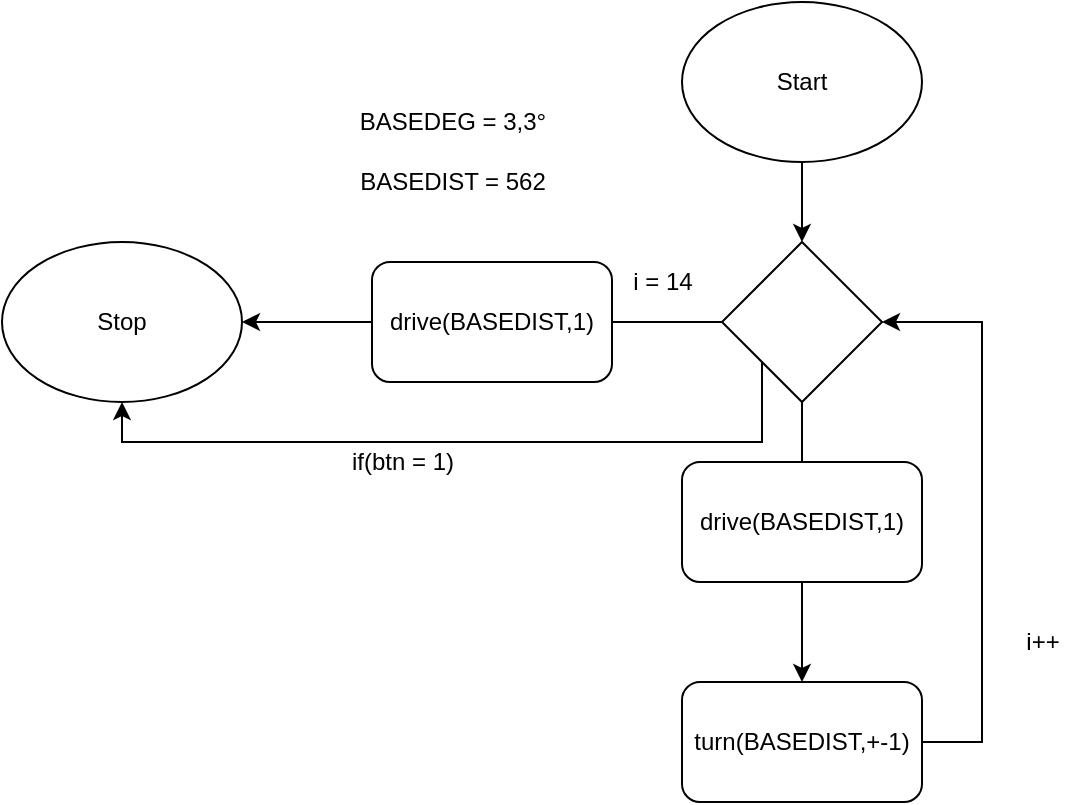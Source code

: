 <mxfile version="15.0.6" type="github">
  <diagram id="nrqtXff0HYfs6OnfWKBm" name="Page-1">
    <mxGraphModel dx="782" dy="436" grid="1" gridSize="10" guides="1" tooltips="1" connect="1" arrows="1" fold="1" page="1" pageScale="1" pageWidth="827" pageHeight="1169" math="0" shadow="0">
      <root>
        <mxCell id="0" />
        <mxCell id="1" parent="0" />
        <mxCell id="eWDhtz83Sh44H-LtMt3F-1" value="" style="edgeStyle=orthogonalEdgeStyle;rounded=0;orthogonalLoop=1;jettySize=auto;html=1;" edge="1" parent="1" source="eWDhtz83Sh44H-LtMt3F-2" target="eWDhtz83Sh44H-LtMt3F-5">
          <mxGeometry relative="1" as="geometry" />
        </mxCell>
        <mxCell id="eWDhtz83Sh44H-LtMt3F-2" value="Start" style="ellipse;whiteSpace=wrap;html=1;" vertex="1" parent="1">
          <mxGeometry x="410" y="170" width="120" height="80" as="geometry" />
        </mxCell>
        <mxCell id="eWDhtz83Sh44H-LtMt3F-3" value="" style="edgeStyle=orthogonalEdgeStyle;rounded=0;orthogonalLoop=1;jettySize=auto;html=1;startArrow=none;" edge="1" parent="1" source="eWDhtz83Sh44H-LtMt3F-14">
          <mxGeometry relative="1" as="geometry">
            <mxPoint x="190" y="330" as="targetPoint" />
          </mxGeometry>
        </mxCell>
        <mxCell id="eWDhtz83Sh44H-LtMt3F-4" value="" style="edgeStyle=orthogonalEdgeStyle;rounded=0;orthogonalLoop=1;jettySize=auto;html=1;" edge="1" parent="1" source="eWDhtz83Sh44H-LtMt3F-5" target="eWDhtz83Sh44H-LtMt3F-8">
          <mxGeometry relative="1" as="geometry" />
        </mxCell>
        <mxCell id="eWDhtz83Sh44H-LtMt3F-21" style="edgeStyle=orthogonalEdgeStyle;rounded=0;orthogonalLoop=1;jettySize=auto;html=1;exitX=0;exitY=1;exitDx=0;exitDy=0;entryX=0.5;entryY=1;entryDx=0;entryDy=0;" edge="1" parent="1" source="eWDhtz83Sh44H-LtMt3F-5" target="eWDhtz83Sh44H-LtMt3F-11">
          <mxGeometry relative="1" as="geometry">
            <Array as="points">
              <mxPoint x="450" y="390" />
              <mxPoint x="130" y="390" />
            </Array>
          </mxGeometry>
        </mxCell>
        <mxCell id="eWDhtz83Sh44H-LtMt3F-5" value="" style="rhombus;whiteSpace=wrap;html=1;" vertex="1" parent="1">
          <mxGeometry x="430" y="290" width="80" height="80" as="geometry" />
        </mxCell>
        <mxCell id="eWDhtz83Sh44H-LtMt3F-6" value="drive(BASEDIST,1)" style="rounded=1;whiteSpace=wrap;html=1;" vertex="1" parent="1">
          <mxGeometry x="410" y="400" width="120" height="60" as="geometry" />
        </mxCell>
        <mxCell id="eWDhtz83Sh44H-LtMt3F-7" style="edgeStyle=orthogonalEdgeStyle;rounded=0;orthogonalLoop=1;jettySize=auto;html=1;entryX=1;entryY=0.5;entryDx=0;entryDy=0;exitX=1;exitY=0.5;exitDx=0;exitDy=0;" edge="1" parent="1" source="eWDhtz83Sh44H-LtMt3F-8" target="eWDhtz83Sh44H-LtMt3F-5">
          <mxGeometry relative="1" as="geometry">
            <Array as="points">
              <mxPoint x="560" y="540" />
              <mxPoint x="560" y="330" />
            </Array>
          </mxGeometry>
        </mxCell>
        <mxCell id="eWDhtz83Sh44H-LtMt3F-8" value="turn(BASEDIST,+-1)" style="rounded=1;whiteSpace=wrap;html=1;" vertex="1" parent="1">
          <mxGeometry x="410" y="510" width="120" height="60" as="geometry" />
        </mxCell>
        <mxCell id="eWDhtz83Sh44H-LtMt3F-9" value="BASEDIST = 562" style="text;html=1;align=center;verticalAlign=middle;resizable=0;points=[];autosize=1;strokeColor=none;" vertex="1" parent="1">
          <mxGeometry x="240" y="250" width="110" height="20" as="geometry" />
        </mxCell>
        <mxCell id="eWDhtz83Sh44H-LtMt3F-10" value="i = 14" style="text;html=1;align=center;verticalAlign=middle;resizable=0;points=[];autosize=1;strokeColor=none;" vertex="1" parent="1">
          <mxGeometry x="375" y="300" width="50" height="20" as="geometry" />
        </mxCell>
        <mxCell id="eWDhtz83Sh44H-LtMt3F-11" value="Stop" style="ellipse;whiteSpace=wrap;html=1;" vertex="1" parent="1">
          <mxGeometry x="70" y="290" width="120" height="80" as="geometry" />
        </mxCell>
        <mxCell id="eWDhtz83Sh44H-LtMt3F-12" value="i++" style="text;html=1;align=center;verticalAlign=middle;resizable=0;points=[];autosize=1;strokeColor=none;" vertex="1" parent="1">
          <mxGeometry x="575" y="480" width="30" height="20" as="geometry" />
        </mxCell>
        <mxCell id="eWDhtz83Sh44H-LtMt3F-13" value="BASEDEG = 3,3°" style="text;html=1;align=center;verticalAlign=middle;resizable=0;points=[];autosize=1;strokeColor=none;" vertex="1" parent="1">
          <mxGeometry x="240" y="220" width="110" height="20" as="geometry" />
        </mxCell>
        <mxCell id="eWDhtz83Sh44H-LtMt3F-14" value="&lt;span&gt;drive(BASEDIST,1)&lt;/span&gt;" style="rounded=1;whiteSpace=wrap;html=1;" vertex="1" parent="1">
          <mxGeometry x="255" y="300" width="120" height="60" as="geometry" />
        </mxCell>
        <mxCell id="eWDhtz83Sh44H-LtMt3F-15" value="" style="edgeStyle=orthogonalEdgeStyle;rounded=0;orthogonalLoop=1;jettySize=auto;html=1;endArrow=none;" edge="1" parent="1" source="eWDhtz83Sh44H-LtMt3F-5" target="eWDhtz83Sh44H-LtMt3F-14">
          <mxGeometry relative="1" as="geometry">
            <mxPoint x="430" y="330" as="sourcePoint" />
            <mxPoint x="250" y="330" as="targetPoint" />
          </mxGeometry>
        </mxCell>
        <mxCell id="eWDhtz83Sh44H-LtMt3F-22" value="if(btn = 1)" style="text;html=1;align=center;verticalAlign=middle;resizable=0;points=[];autosize=1;strokeColor=none;fillColor=none;" vertex="1" parent="1">
          <mxGeometry x="235" y="390" width="70" height="20" as="geometry" />
        </mxCell>
      </root>
    </mxGraphModel>
  </diagram>
</mxfile>
